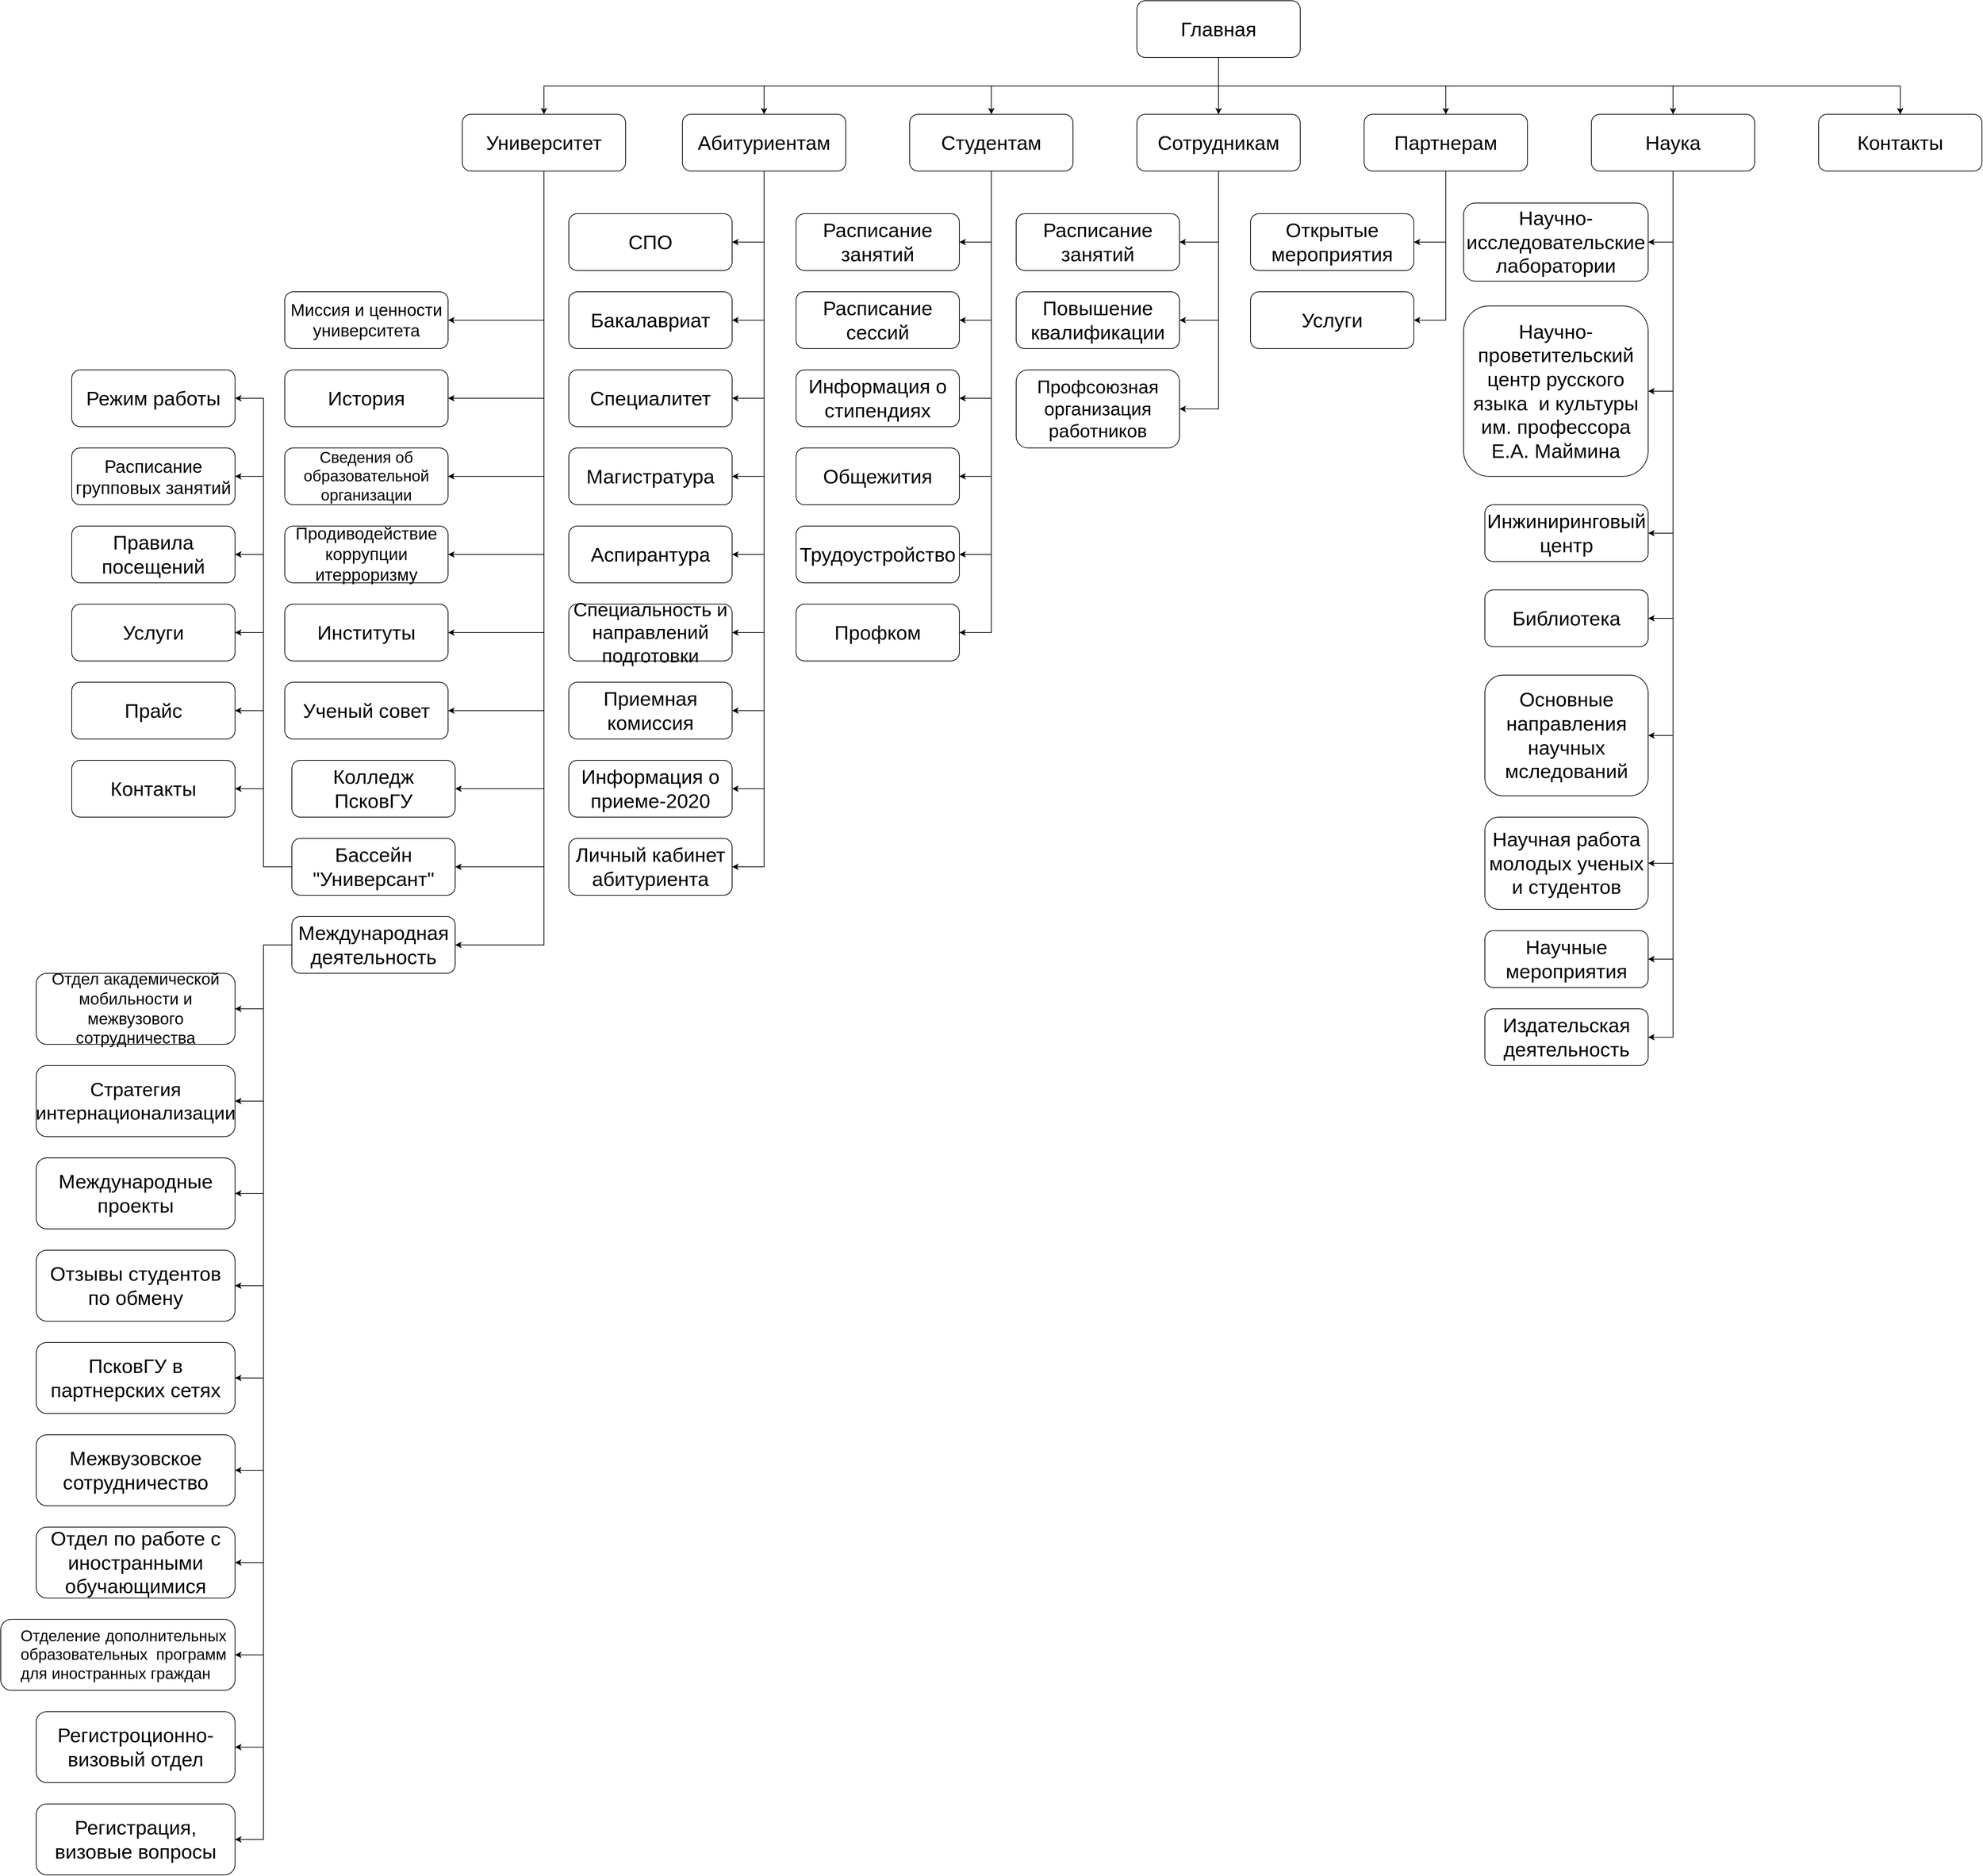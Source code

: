 <mxfile version="20.8.20" type="github">
  <diagram name="Page-1" id="2c0d36ab-eaac-3732-788b-9136903baeff">
    <mxGraphModel dx="4130.5" dy="1369" grid="1" gridSize="10" guides="1" tooltips="1" connect="1" arrows="1" fold="1" page="1" pageScale="1.5" pageWidth="1169" pageHeight="827" background="none" math="0" shadow="0">
      <root>
        <mxCell id="0" />
        <mxCell id="1" parent="0" />
        <mxCell id="hjXKdelXAHmComiaKtAr-131" style="edgeStyle=orthogonalEdgeStyle;rounded=0;orthogonalLoop=1;jettySize=auto;html=1;exitX=0.5;exitY=1;exitDx=0;exitDy=0;entryX=0.5;entryY=0;entryDx=0;entryDy=0;fontSize=28;" edge="1" parent="1" source="hjXKdelXAHmComiaKtAr-123" target="hjXKdelXAHmComiaKtAr-130">
          <mxGeometry relative="1" as="geometry" />
        </mxCell>
        <mxCell id="hjXKdelXAHmComiaKtAr-132" style="edgeStyle=orthogonalEdgeStyle;rounded=0;orthogonalLoop=1;jettySize=auto;html=1;exitX=0.5;exitY=1;exitDx=0;exitDy=0;entryX=0.5;entryY=0;entryDx=0;entryDy=0;fontSize=28;" edge="1" parent="1" source="hjXKdelXAHmComiaKtAr-123" target="hjXKdelXAHmComiaKtAr-124">
          <mxGeometry relative="1" as="geometry" />
        </mxCell>
        <mxCell id="hjXKdelXAHmComiaKtAr-133" style="edgeStyle=orthogonalEdgeStyle;rounded=0;orthogonalLoop=1;jettySize=auto;html=1;exitX=0.5;exitY=1;exitDx=0;exitDy=0;entryX=0.5;entryY=0;entryDx=0;entryDy=0;fontSize=28;" edge="1" parent="1" source="hjXKdelXAHmComiaKtAr-123" target="hjXKdelXAHmComiaKtAr-125">
          <mxGeometry relative="1" as="geometry" />
        </mxCell>
        <mxCell id="hjXKdelXAHmComiaKtAr-134" style="edgeStyle=orthogonalEdgeStyle;rounded=0;orthogonalLoop=1;jettySize=auto;html=1;exitX=0.5;exitY=1;exitDx=0;exitDy=0;entryX=0.5;entryY=0;entryDx=0;entryDy=0;fontSize=28;" edge="1" parent="1" source="hjXKdelXAHmComiaKtAr-123" target="hjXKdelXAHmComiaKtAr-126">
          <mxGeometry relative="1" as="geometry" />
        </mxCell>
        <mxCell id="hjXKdelXAHmComiaKtAr-135" style="edgeStyle=orthogonalEdgeStyle;rounded=0;orthogonalLoop=1;jettySize=auto;html=1;exitX=0.5;exitY=1;exitDx=0;exitDy=0;entryX=0.5;entryY=0;entryDx=0;entryDy=0;fontSize=28;" edge="1" parent="1" source="hjXKdelXAHmComiaKtAr-123" target="hjXKdelXAHmComiaKtAr-129">
          <mxGeometry relative="1" as="geometry" />
        </mxCell>
        <mxCell id="hjXKdelXAHmComiaKtAr-136" style="edgeStyle=orthogonalEdgeStyle;rounded=0;orthogonalLoop=1;jettySize=auto;html=1;exitX=0.5;exitY=1;exitDx=0;exitDy=0;entryX=0.5;entryY=0;entryDx=0;entryDy=0;fontSize=28;" edge="1" parent="1" source="hjXKdelXAHmComiaKtAr-123" target="hjXKdelXAHmComiaKtAr-128">
          <mxGeometry relative="1" as="geometry" />
        </mxCell>
        <mxCell id="hjXKdelXAHmComiaKtAr-137" style="edgeStyle=orthogonalEdgeStyle;rounded=0;orthogonalLoop=1;jettySize=auto;html=1;exitX=0.5;exitY=1;exitDx=0;exitDy=0;fontSize=28;" edge="1" parent="1" source="hjXKdelXAHmComiaKtAr-123" target="hjXKdelXAHmComiaKtAr-127">
          <mxGeometry relative="1" as="geometry" />
        </mxCell>
        <mxCell id="hjXKdelXAHmComiaKtAr-123" value="&lt;font style=&quot;font-size: 28px;&quot;&gt;Главная&lt;/font&gt;" style="rounded=1;whiteSpace=wrap;html=1;" vertex="1" parent="1">
          <mxGeometry x="640" y="80" width="230" height="80" as="geometry" />
        </mxCell>
        <mxCell id="hjXKdelXAHmComiaKtAr-201" style="edgeStyle=orthogonalEdgeStyle;rounded=0;orthogonalLoop=1;jettySize=auto;html=1;exitX=0.5;exitY=1;exitDx=0;exitDy=0;entryX=1;entryY=0.5;entryDx=0;entryDy=0;fontFamily=Helvetica;fontSize=27;fontColor=#000000;" edge="1" parent="1" source="hjXKdelXAHmComiaKtAr-124" target="hjXKdelXAHmComiaKtAr-200">
          <mxGeometry relative="1" as="geometry" />
        </mxCell>
        <mxCell id="hjXKdelXAHmComiaKtAr-202" style="edgeStyle=orthogonalEdgeStyle;rounded=0;orthogonalLoop=1;jettySize=auto;html=1;exitX=0.5;exitY=1;exitDx=0;exitDy=0;entryX=1;entryY=0.5;entryDx=0;entryDy=0;fontFamily=Helvetica;fontSize=27;fontColor=#000000;" edge="1" parent="1" source="hjXKdelXAHmComiaKtAr-124" target="hjXKdelXAHmComiaKtAr-199">
          <mxGeometry relative="1" as="geometry" />
        </mxCell>
        <mxCell id="hjXKdelXAHmComiaKtAr-203" style="edgeStyle=orthogonalEdgeStyle;rounded=0;orthogonalLoop=1;jettySize=auto;html=1;exitX=0.5;exitY=1;exitDx=0;exitDy=0;entryX=1;entryY=0.5;entryDx=0;entryDy=0;fontFamily=Helvetica;fontSize=27;fontColor=#000000;" edge="1" parent="1" source="hjXKdelXAHmComiaKtAr-124" target="hjXKdelXAHmComiaKtAr-198">
          <mxGeometry relative="1" as="geometry" />
        </mxCell>
        <mxCell id="hjXKdelXAHmComiaKtAr-204" style="edgeStyle=orthogonalEdgeStyle;rounded=0;orthogonalLoop=1;jettySize=auto;html=1;exitX=0.5;exitY=1;exitDx=0;exitDy=0;entryX=1;entryY=0.5;entryDx=0;entryDy=0;fontFamily=Helvetica;fontSize=27;fontColor=#000000;" edge="1" parent="1" source="hjXKdelXAHmComiaKtAr-124" target="hjXKdelXAHmComiaKtAr-197">
          <mxGeometry relative="1" as="geometry" />
        </mxCell>
        <mxCell id="hjXKdelXAHmComiaKtAr-205" style="edgeStyle=orthogonalEdgeStyle;rounded=0;orthogonalLoop=1;jettySize=auto;html=1;exitX=0.5;exitY=1;exitDx=0;exitDy=0;entryX=1;entryY=0.5;entryDx=0;entryDy=0;fontFamily=Helvetica;fontSize=27;fontColor=#000000;" edge="1" parent="1" source="hjXKdelXAHmComiaKtAr-124" target="hjXKdelXAHmComiaKtAr-196">
          <mxGeometry relative="1" as="geometry" />
        </mxCell>
        <mxCell id="hjXKdelXAHmComiaKtAr-206" style="edgeStyle=orthogonalEdgeStyle;rounded=0;orthogonalLoop=1;jettySize=auto;html=1;exitX=0.5;exitY=1;exitDx=0;exitDy=0;entryX=1;entryY=0.5;entryDx=0;entryDy=0;fontFamily=Helvetica;fontSize=27;fontColor=#000000;" edge="1" parent="1" source="hjXKdelXAHmComiaKtAr-124" target="hjXKdelXAHmComiaKtAr-195">
          <mxGeometry relative="1" as="geometry" />
        </mxCell>
        <mxCell id="hjXKdelXAHmComiaKtAr-207" style="edgeStyle=orthogonalEdgeStyle;rounded=0;orthogonalLoop=1;jettySize=auto;html=1;exitX=0.5;exitY=1;exitDx=0;exitDy=0;entryX=1;entryY=0.5;entryDx=0;entryDy=0;fontFamily=Helvetica;fontSize=27;fontColor=#000000;" edge="1" parent="1" source="hjXKdelXAHmComiaKtAr-124" target="hjXKdelXAHmComiaKtAr-194">
          <mxGeometry relative="1" as="geometry" />
        </mxCell>
        <mxCell id="hjXKdelXAHmComiaKtAr-208" style="edgeStyle=orthogonalEdgeStyle;rounded=0;orthogonalLoop=1;jettySize=auto;html=1;exitX=0.5;exitY=1;exitDx=0;exitDy=0;entryX=1;entryY=0.5;entryDx=0;entryDy=0;fontFamily=Helvetica;fontSize=27;fontColor=#000000;" edge="1" parent="1" source="hjXKdelXAHmComiaKtAr-124" target="hjXKdelXAHmComiaKtAr-192">
          <mxGeometry relative="1" as="geometry" />
        </mxCell>
        <mxCell id="hjXKdelXAHmComiaKtAr-209" style="edgeStyle=orthogonalEdgeStyle;rounded=0;orthogonalLoop=1;jettySize=auto;html=1;exitX=0.5;exitY=1;exitDx=0;exitDy=0;entryX=1;entryY=0.5;entryDx=0;entryDy=0;fontFamily=Helvetica;fontSize=27;fontColor=#000000;" edge="1" parent="1" source="hjXKdelXAHmComiaKtAr-124" target="hjXKdelXAHmComiaKtAr-193">
          <mxGeometry relative="1" as="geometry" />
        </mxCell>
        <mxCell id="hjXKdelXAHmComiaKtAr-124" value="&lt;font style=&quot;font-size: 28px;&quot;&gt;Абитуриентам&lt;/font&gt;" style="rounded=1;whiteSpace=wrap;html=1;" vertex="1" parent="1">
          <mxGeometry y="240" width="230" height="80" as="geometry" />
        </mxCell>
        <mxCell id="hjXKdelXAHmComiaKtAr-216" style="edgeStyle=orthogonalEdgeStyle;rounded=0;orthogonalLoop=1;jettySize=auto;html=1;exitX=0.5;exitY=1;exitDx=0;exitDy=0;entryX=1;entryY=0.5;entryDx=0;entryDy=0;fontFamily=Helvetica;fontSize=27;fontColor=#000000;" edge="1" parent="1" source="hjXKdelXAHmComiaKtAr-125" target="hjXKdelXAHmComiaKtAr-215">
          <mxGeometry relative="1" as="geometry" />
        </mxCell>
        <mxCell id="hjXKdelXAHmComiaKtAr-217" style="edgeStyle=orthogonalEdgeStyle;rounded=0;orthogonalLoop=1;jettySize=auto;html=1;exitX=0.5;exitY=1;exitDx=0;exitDy=0;entryX=1;entryY=0.5;entryDx=0;entryDy=0;fontFamily=Helvetica;fontSize=27;fontColor=#000000;" edge="1" parent="1" source="hjXKdelXAHmComiaKtAr-125" target="hjXKdelXAHmComiaKtAr-214">
          <mxGeometry relative="1" as="geometry" />
        </mxCell>
        <mxCell id="hjXKdelXAHmComiaKtAr-218" style="edgeStyle=orthogonalEdgeStyle;rounded=0;orthogonalLoop=1;jettySize=auto;html=1;exitX=0.5;exitY=1;exitDx=0;exitDy=0;entryX=1;entryY=0.5;entryDx=0;entryDy=0;fontFamily=Helvetica;fontSize=27;fontColor=#000000;" edge="1" parent="1" source="hjXKdelXAHmComiaKtAr-125" target="hjXKdelXAHmComiaKtAr-213">
          <mxGeometry relative="1" as="geometry" />
        </mxCell>
        <mxCell id="hjXKdelXAHmComiaKtAr-219" style="edgeStyle=orthogonalEdgeStyle;rounded=0;orthogonalLoop=1;jettySize=auto;html=1;exitX=0.5;exitY=1;exitDx=0;exitDy=0;entryX=1;entryY=0.5;entryDx=0;entryDy=0;fontFamily=Helvetica;fontSize=27;fontColor=#000000;" edge="1" parent="1" source="hjXKdelXAHmComiaKtAr-125" target="hjXKdelXAHmComiaKtAr-212">
          <mxGeometry relative="1" as="geometry" />
        </mxCell>
        <mxCell id="hjXKdelXAHmComiaKtAr-220" style="edgeStyle=orthogonalEdgeStyle;rounded=0;orthogonalLoop=1;jettySize=auto;html=1;exitX=0.5;exitY=1;exitDx=0;exitDy=0;entryX=1;entryY=0.5;entryDx=0;entryDy=0;fontFamily=Helvetica;fontSize=27;fontColor=#000000;" edge="1" parent="1" source="hjXKdelXAHmComiaKtAr-125" target="hjXKdelXAHmComiaKtAr-211">
          <mxGeometry relative="1" as="geometry" />
        </mxCell>
        <mxCell id="hjXKdelXAHmComiaKtAr-221" style="edgeStyle=orthogonalEdgeStyle;rounded=0;orthogonalLoop=1;jettySize=auto;html=1;exitX=0.5;exitY=1;exitDx=0;exitDy=0;entryX=1;entryY=0.5;entryDx=0;entryDy=0;fontFamily=Helvetica;fontSize=27;fontColor=#000000;" edge="1" parent="1" source="hjXKdelXAHmComiaKtAr-125" target="hjXKdelXAHmComiaKtAr-210">
          <mxGeometry relative="1" as="geometry" />
        </mxCell>
        <mxCell id="hjXKdelXAHmComiaKtAr-125" value="&lt;font style=&quot;font-size: 28px;&quot;&gt;Студентам&lt;/font&gt;" style="rounded=1;whiteSpace=wrap;html=1;" vertex="1" parent="1">
          <mxGeometry x="320" y="240" width="230" height="80" as="geometry" />
        </mxCell>
        <mxCell id="hjXKdelXAHmComiaKtAr-225" style="edgeStyle=orthogonalEdgeStyle;rounded=0;orthogonalLoop=1;jettySize=auto;html=1;exitX=0.5;exitY=1;exitDx=0;exitDy=0;entryX=1;entryY=0.5;entryDx=0;entryDy=0;fontFamily=Helvetica;fontSize=26;fontColor=#000000;" edge="1" parent="1" source="hjXKdelXAHmComiaKtAr-126" target="hjXKdelXAHmComiaKtAr-224">
          <mxGeometry relative="1" as="geometry" />
        </mxCell>
        <mxCell id="hjXKdelXAHmComiaKtAr-226" style="edgeStyle=orthogonalEdgeStyle;rounded=0;orthogonalLoop=1;jettySize=auto;html=1;exitX=0.5;exitY=1;exitDx=0;exitDy=0;entryX=1;entryY=0.5;entryDx=0;entryDy=0;fontFamily=Helvetica;fontSize=26;fontColor=#000000;" edge="1" parent="1" source="hjXKdelXAHmComiaKtAr-126" target="hjXKdelXAHmComiaKtAr-223">
          <mxGeometry relative="1" as="geometry" />
        </mxCell>
        <mxCell id="hjXKdelXAHmComiaKtAr-227" style="edgeStyle=orthogonalEdgeStyle;rounded=0;orthogonalLoop=1;jettySize=auto;html=1;exitX=0.5;exitY=1;exitDx=0;exitDy=0;entryX=1;entryY=0.5;entryDx=0;entryDy=0;fontFamily=Helvetica;fontSize=26;fontColor=#000000;" edge="1" parent="1" source="hjXKdelXAHmComiaKtAr-126" target="hjXKdelXAHmComiaKtAr-222">
          <mxGeometry relative="1" as="geometry" />
        </mxCell>
        <mxCell id="hjXKdelXAHmComiaKtAr-126" value="&lt;font style=&quot;font-size: 28px;&quot;&gt;Сотрудникам&lt;/font&gt;" style="rounded=1;whiteSpace=wrap;html=1;" vertex="1" parent="1">
          <mxGeometry x="640" y="240" width="230" height="80" as="geometry" />
        </mxCell>
        <mxCell id="hjXKdelXAHmComiaKtAr-230" style="edgeStyle=orthogonalEdgeStyle;rounded=0;orthogonalLoop=1;jettySize=auto;html=1;exitX=0.5;exitY=1;exitDx=0;exitDy=0;entryX=1;entryY=0.5;entryDx=0;entryDy=0;fontFamily=Helvetica;fontSize=26;fontColor=#000000;" edge="1" parent="1" source="hjXKdelXAHmComiaKtAr-127" target="hjXKdelXAHmComiaKtAr-228">
          <mxGeometry relative="1" as="geometry" />
        </mxCell>
        <mxCell id="hjXKdelXAHmComiaKtAr-231" style="edgeStyle=orthogonalEdgeStyle;rounded=0;orthogonalLoop=1;jettySize=auto;html=1;exitX=0.5;exitY=1;exitDx=0;exitDy=0;entryX=1;entryY=0.5;entryDx=0;entryDy=0;fontFamily=Helvetica;fontSize=26;fontColor=#000000;" edge="1" parent="1" source="hjXKdelXAHmComiaKtAr-127" target="hjXKdelXAHmComiaKtAr-229">
          <mxGeometry relative="1" as="geometry" />
        </mxCell>
        <mxCell id="hjXKdelXAHmComiaKtAr-127" value="&lt;font style=&quot;font-size: 28px;&quot;&gt;Партнерам&lt;/font&gt;" style="rounded=1;whiteSpace=wrap;html=1;" vertex="1" parent="1">
          <mxGeometry x="960" y="240" width="230" height="80" as="geometry" />
        </mxCell>
        <mxCell id="hjXKdelXAHmComiaKtAr-241" style="edgeStyle=orthogonalEdgeStyle;rounded=0;orthogonalLoop=1;jettySize=auto;html=1;exitX=0.5;exitY=1;exitDx=0;exitDy=0;entryX=1;entryY=0.5;entryDx=0;entryDy=0;fontFamily=Helvetica;fontSize=26;fontColor=#000000;" edge="1" parent="1" source="hjXKdelXAHmComiaKtAr-128" target="hjXKdelXAHmComiaKtAr-232">
          <mxGeometry relative="1" as="geometry" />
        </mxCell>
        <mxCell id="hjXKdelXAHmComiaKtAr-242" style="edgeStyle=orthogonalEdgeStyle;rounded=0;orthogonalLoop=1;jettySize=auto;html=1;exitX=0.5;exitY=1;exitDx=0;exitDy=0;entryX=1;entryY=0.5;entryDx=0;entryDy=0;fontFamily=Helvetica;fontSize=26;fontColor=#000000;" edge="1" parent="1" source="hjXKdelXAHmComiaKtAr-128" target="hjXKdelXAHmComiaKtAr-233">
          <mxGeometry relative="1" as="geometry" />
        </mxCell>
        <mxCell id="hjXKdelXAHmComiaKtAr-243" style="edgeStyle=orthogonalEdgeStyle;rounded=0;orthogonalLoop=1;jettySize=auto;html=1;exitX=0.5;exitY=1;exitDx=0;exitDy=0;entryX=1;entryY=0.5;entryDx=0;entryDy=0;fontFamily=Helvetica;fontSize=26;fontColor=#000000;" edge="1" parent="1" source="hjXKdelXAHmComiaKtAr-128" target="hjXKdelXAHmComiaKtAr-234">
          <mxGeometry relative="1" as="geometry" />
        </mxCell>
        <mxCell id="hjXKdelXAHmComiaKtAr-244" style="edgeStyle=orthogonalEdgeStyle;rounded=0;orthogonalLoop=1;jettySize=auto;html=1;exitX=0.5;exitY=1;exitDx=0;exitDy=0;entryX=1;entryY=0.5;entryDx=0;entryDy=0;fontFamily=Helvetica;fontSize=26;fontColor=#000000;" edge="1" parent="1" source="hjXKdelXAHmComiaKtAr-128" target="hjXKdelXAHmComiaKtAr-235">
          <mxGeometry relative="1" as="geometry" />
        </mxCell>
        <mxCell id="hjXKdelXAHmComiaKtAr-245" style="edgeStyle=orthogonalEdgeStyle;rounded=0;orthogonalLoop=1;jettySize=auto;html=1;exitX=0.5;exitY=1;exitDx=0;exitDy=0;entryX=1;entryY=0.5;entryDx=0;entryDy=0;fontFamily=Helvetica;fontSize=26;fontColor=#000000;" edge="1" parent="1" source="hjXKdelXAHmComiaKtAr-128" target="hjXKdelXAHmComiaKtAr-236">
          <mxGeometry relative="1" as="geometry" />
        </mxCell>
        <mxCell id="hjXKdelXAHmComiaKtAr-246" style="edgeStyle=orthogonalEdgeStyle;rounded=0;orthogonalLoop=1;jettySize=auto;html=1;exitX=0.5;exitY=1;exitDx=0;exitDy=0;entryX=1;entryY=0.5;entryDx=0;entryDy=0;fontFamily=Helvetica;fontSize=26;fontColor=#000000;" edge="1" parent="1" source="hjXKdelXAHmComiaKtAr-128" target="hjXKdelXAHmComiaKtAr-237">
          <mxGeometry relative="1" as="geometry" />
        </mxCell>
        <mxCell id="hjXKdelXAHmComiaKtAr-247" style="edgeStyle=orthogonalEdgeStyle;rounded=0;orthogonalLoop=1;jettySize=auto;html=1;exitX=0.5;exitY=1;exitDx=0;exitDy=0;entryX=1;entryY=0.5;entryDx=0;entryDy=0;fontFamily=Helvetica;fontSize=26;fontColor=#000000;" edge="1" parent="1" source="hjXKdelXAHmComiaKtAr-128" target="hjXKdelXAHmComiaKtAr-239">
          <mxGeometry relative="1" as="geometry" />
        </mxCell>
        <mxCell id="hjXKdelXAHmComiaKtAr-248" style="edgeStyle=orthogonalEdgeStyle;rounded=0;orthogonalLoop=1;jettySize=auto;html=1;exitX=0.5;exitY=1;exitDx=0;exitDy=0;entryX=1;entryY=0.5;entryDx=0;entryDy=0;fontFamily=Helvetica;fontSize=26;fontColor=#000000;" edge="1" parent="1" source="hjXKdelXAHmComiaKtAr-128" target="hjXKdelXAHmComiaKtAr-240">
          <mxGeometry relative="1" as="geometry" />
        </mxCell>
        <mxCell id="hjXKdelXAHmComiaKtAr-128" value="&lt;font style=&quot;font-size: 28px;&quot;&gt;Наука&lt;/font&gt;" style="rounded=1;whiteSpace=wrap;html=1;" vertex="1" parent="1">
          <mxGeometry x="1280" y="240" width="230" height="80" as="geometry" />
        </mxCell>
        <mxCell id="hjXKdelXAHmComiaKtAr-129" value="&lt;font style=&quot;font-size: 28px;&quot;&gt;Контакты&lt;/font&gt;" style="rounded=1;whiteSpace=wrap;html=1;" vertex="1" parent="1">
          <mxGeometry x="1600" y="240" width="230" height="80" as="geometry" />
        </mxCell>
        <mxCell id="hjXKdelXAHmComiaKtAr-148" style="edgeStyle=orthogonalEdgeStyle;rounded=0;orthogonalLoop=1;jettySize=auto;html=1;exitX=0.5;exitY=1;exitDx=0;exitDy=0;entryX=1;entryY=0.5;entryDx=0;entryDy=0;fontSize=24;" edge="1" parent="1" source="hjXKdelXAHmComiaKtAr-130" target="hjXKdelXAHmComiaKtAr-147">
          <mxGeometry relative="1" as="geometry" />
        </mxCell>
        <mxCell id="hjXKdelXAHmComiaKtAr-149" style="edgeStyle=orthogonalEdgeStyle;rounded=0;orthogonalLoop=1;jettySize=auto;html=1;exitX=0.5;exitY=1;exitDx=0;exitDy=0;entryX=1;entryY=0.5;entryDx=0;entryDy=0;fontSize=24;" edge="1" parent="1" source="hjXKdelXAHmComiaKtAr-130" target="hjXKdelXAHmComiaKtAr-146">
          <mxGeometry relative="1" as="geometry" />
        </mxCell>
        <mxCell id="hjXKdelXAHmComiaKtAr-150" style="edgeStyle=orthogonalEdgeStyle;rounded=0;orthogonalLoop=1;jettySize=auto;html=1;exitX=0.5;exitY=1;exitDx=0;exitDy=0;entryX=1;entryY=0.5;entryDx=0;entryDy=0;fontSize=24;" edge="1" parent="1" source="hjXKdelXAHmComiaKtAr-130" target="hjXKdelXAHmComiaKtAr-145">
          <mxGeometry relative="1" as="geometry" />
        </mxCell>
        <mxCell id="hjXKdelXAHmComiaKtAr-151" style="edgeStyle=orthogonalEdgeStyle;rounded=0;orthogonalLoop=1;jettySize=auto;html=1;exitX=0.5;exitY=1;exitDx=0;exitDy=0;entryX=1;entryY=0.5;entryDx=0;entryDy=0;fontSize=24;" edge="1" parent="1" source="hjXKdelXAHmComiaKtAr-130" target="hjXKdelXAHmComiaKtAr-144">
          <mxGeometry relative="1" as="geometry" />
        </mxCell>
        <mxCell id="hjXKdelXAHmComiaKtAr-152" style="edgeStyle=orthogonalEdgeStyle;rounded=0;orthogonalLoop=1;jettySize=auto;html=1;exitX=0.5;exitY=1;exitDx=0;exitDy=0;entryX=1;entryY=0.5;entryDx=0;entryDy=0;fontSize=24;" edge="1" parent="1" source="hjXKdelXAHmComiaKtAr-130" target="hjXKdelXAHmComiaKtAr-143">
          <mxGeometry relative="1" as="geometry" />
        </mxCell>
        <mxCell id="hjXKdelXAHmComiaKtAr-153" style="edgeStyle=orthogonalEdgeStyle;rounded=0;orthogonalLoop=1;jettySize=auto;html=1;exitX=0.5;exitY=1;exitDx=0;exitDy=0;entryX=1;entryY=0.5;entryDx=0;entryDy=0;fontSize=24;" edge="1" parent="1" source="hjXKdelXAHmComiaKtAr-130" target="hjXKdelXAHmComiaKtAr-142">
          <mxGeometry relative="1" as="geometry" />
        </mxCell>
        <mxCell id="hjXKdelXAHmComiaKtAr-154" style="edgeStyle=orthogonalEdgeStyle;rounded=0;orthogonalLoop=1;jettySize=auto;html=1;exitX=0.5;exitY=1;exitDx=0;exitDy=0;entryX=1;entryY=0.5;entryDx=0;entryDy=0;fontSize=24;" edge="1" parent="1" source="hjXKdelXAHmComiaKtAr-130" target="hjXKdelXAHmComiaKtAr-141">
          <mxGeometry relative="1" as="geometry" />
        </mxCell>
        <mxCell id="hjXKdelXAHmComiaKtAr-155" style="edgeStyle=orthogonalEdgeStyle;rounded=0;orthogonalLoop=1;jettySize=auto;html=1;exitX=0.5;exitY=1;exitDx=0;exitDy=0;entryX=1;entryY=0.5;entryDx=0;entryDy=0;fontSize=24;" edge="1" parent="1" source="hjXKdelXAHmComiaKtAr-130" target="hjXKdelXAHmComiaKtAr-140">
          <mxGeometry relative="1" as="geometry" />
        </mxCell>
        <mxCell id="hjXKdelXAHmComiaKtAr-156" style="edgeStyle=orthogonalEdgeStyle;rounded=0;orthogonalLoop=1;jettySize=auto;html=1;exitX=0.5;exitY=1;exitDx=0;exitDy=0;entryX=1;entryY=0.5;entryDx=0;entryDy=0;fontSize=24;" edge="1" parent="1" source="hjXKdelXAHmComiaKtAr-130" target="hjXKdelXAHmComiaKtAr-139">
          <mxGeometry relative="1" as="geometry" />
        </mxCell>
        <mxCell id="hjXKdelXAHmComiaKtAr-130" value="&lt;font style=&quot;font-size: 28px;&quot;&gt;Университет&lt;/font&gt;" style="rounded=1;whiteSpace=wrap;html=1;" vertex="1" parent="1">
          <mxGeometry x="-310" y="240" width="230" height="80" as="geometry" />
        </mxCell>
        <mxCell id="hjXKdelXAHmComiaKtAr-139" value="&lt;font style=&quot;font-size: 24px;&quot;&gt;Миссия и ценности университета&lt;/font&gt;" style="rounded=1;whiteSpace=wrap;html=1;" vertex="1" parent="1">
          <mxGeometry x="-560" y="490" width="230" height="80" as="geometry" />
        </mxCell>
        <mxCell id="hjXKdelXAHmComiaKtAr-140" value="&lt;font style=&quot;font-size: 28px;&quot;&gt;История&lt;/font&gt;" style="rounded=1;whiteSpace=wrap;html=1;" vertex="1" parent="1">
          <mxGeometry x="-560" y="600" width="230" height="80" as="geometry" />
        </mxCell>
        <mxCell id="hjXKdelXAHmComiaKtAr-141" value="&lt;font style=&quot;font-size: 22px;&quot;&gt;Сведения об образовательной организации&lt;/font&gt;" style="rounded=1;whiteSpace=wrap;html=1;" vertex="1" parent="1">
          <mxGeometry x="-560" y="710" width="230" height="80" as="geometry" />
        </mxCell>
        <mxCell id="hjXKdelXAHmComiaKtAr-142" value="&lt;font style=&quot;font-size: 24px;&quot;&gt;Продиводействие коррупции итерроризму&lt;/font&gt;" style="rounded=1;whiteSpace=wrap;html=1;" vertex="1" parent="1">
          <mxGeometry x="-560" y="820" width="230" height="80" as="geometry" />
        </mxCell>
        <mxCell id="hjXKdelXAHmComiaKtAr-143" value="&lt;font style=&quot;font-size: 28px;&quot;&gt;Институты&lt;/font&gt;" style="rounded=1;whiteSpace=wrap;html=1;" vertex="1" parent="1">
          <mxGeometry x="-560" y="930" width="230" height="80" as="geometry" />
        </mxCell>
        <mxCell id="hjXKdelXAHmComiaKtAr-144" value="&lt;font style=&quot;font-size: 28px;&quot;&gt;Ученый совет&lt;/font&gt;" style="rounded=1;whiteSpace=wrap;html=1;" vertex="1" parent="1">
          <mxGeometry x="-560" y="1040" width="230" height="80" as="geometry" />
        </mxCell>
        <mxCell id="hjXKdelXAHmComiaKtAr-145" value="&lt;font style=&quot;font-size: 28px;&quot;&gt;Колледж ПсковГУ&lt;/font&gt;" style="rounded=1;whiteSpace=wrap;html=1;" vertex="1" parent="1">
          <mxGeometry x="-550" y="1150" width="230" height="80" as="geometry" />
        </mxCell>
        <mxCell id="hjXKdelXAHmComiaKtAr-164" style="edgeStyle=orthogonalEdgeStyle;rounded=0;orthogonalLoop=1;jettySize=auto;html=1;exitX=0;exitY=0.5;exitDx=0;exitDy=0;entryX=1;entryY=0.5;entryDx=0;entryDy=0;fontSize=25;" edge="1" parent="1" source="hjXKdelXAHmComiaKtAr-146" target="hjXKdelXAHmComiaKtAr-163">
          <mxGeometry relative="1" as="geometry" />
        </mxCell>
        <mxCell id="hjXKdelXAHmComiaKtAr-165" style="edgeStyle=orthogonalEdgeStyle;rounded=0;orthogonalLoop=1;jettySize=auto;html=1;exitX=0;exitY=0.5;exitDx=0;exitDy=0;entryX=1;entryY=0.5;entryDx=0;entryDy=0;fontSize=25;" edge="1" parent="1" source="hjXKdelXAHmComiaKtAr-146" target="hjXKdelXAHmComiaKtAr-162">
          <mxGeometry relative="1" as="geometry" />
        </mxCell>
        <mxCell id="hjXKdelXAHmComiaKtAr-166" style="edgeStyle=orthogonalEdgeStyle;rounded=0;orthogonalLoop=1;jettySize=auto;html=1;exitX=0;exitY=0.5;exitDx=0;exitDy=0;entryX=1;entryY=0.5;entryDx=0;entryDy=0;fontSize=25;" edge="1" parent="1" source="hjXKdelXAHmComiaKtAr-146" target="hjXKdelXAHmComiaKtAr-161">
          <mxGeometry relative="1" as="geometry" />
        </mxCell>
        <mxCell id="hjXKdelXAHmComiaKtAr-167" style="edgeStyle=orthogonalEdgeStyle;rounded=0;orthogonalLoop=1;jettySize=auto;html=1;exitX=0;exitY=0.5;exitDx=0;exitDy=0;entryX=1;entryY=0.5;entryDx=0;entryDy=0;fontSize=25;" edge="1" parent="1" source="hjXKdelXAHmComiaKtAr-146" target="hjXKdelXAHmComiaKtAr-160">
          <mxGeometry relative="1" as="geometry" />
        </mxCell>
        <mxCell id="hjXKdelXAHmComiaKtAr-168" style="edgeStyle=orthogonalEdgeStyle;rounded=0;orthogonalLoop=1;jettySize=auto;html=1;exitX=0;exitY=0.5;exitDx=0;exitDy=0;entryX=1;entryY=0.5;entryDx=0;entryDy=0;fontSize=25;" edge="1" parent="1" source="hjXKdelXAHmComiaKtAr-146" target="hjXKdelXAHmComiaKtAr-159">
          <mxGeometry relative="1" as="geometry" />
        </mxCell>
        <mxCell id="hjXKdelXAHmComiaKtAr-169" style="edgeStyle=orthogonalEdgeStyle;rounded=0;orthogonalLoop=1;jettySize=auto;html=1;exitX=0;exitY=0.5;exitDx=0;exitDy=0;entryX=1;entryY=0.5;entryDx=0;entryDy=0;fontSize=25;" edge="1" parent="1" source="hjXKdelXAHmComiaKtAr-146" target="hjXKdelXAHmComiaKtAr-158">
          <mxGeometry relative="1" as="geometry" />
        </mxCell>
        <mxCell id="hjXKdelXAHmComiaKtAr-146" value="&lt;font style=&quot;font-size: 28px;&quot;&gt;Бассейн &quot;Универсант&quot;&lt;/font&gt;" style="rounded=1;whiteSpace=wrap;html=1;" vertex="1" parent="1">
          <mxGeometry x="-550" y="1260" width="230" height="80" as="geometry" />
        </mxCell>
        <mxCell id="hjXKdelXAHmComiaKtAr-180" style="edgeStyle=orthogonalEdgeStyle;rounded=0;orthogonalLoop=1;jettySize=auto;html=1;exitX=0;exitY=0.5;exitDx=0;exitDy=0;entryX=1;entryY=0.5;entryDx=0;entryDy=0;fontFamily=Helvetica;fontSize=22;fontColor=#000000;" edge="1" parent="1" source="hjXKdelXAHmComiaKtAr-147" target="hjXKdelXAHmComiaKtAr-170">
          <mxGeometry relative="1" as="geometry" />
        </mxCell>
        <mxCell id="hjXKdelXAHmComiaKtAr-182" style="edgeStyle=orthogonalEdgeStyle;rounded=0;orthogonalLoop=1;jettySize=auto;html=1;exitX=0;exitY=0.5;exitDx=0;exitDy=0;entryX=1;entryY=0.5;entryDx=0;entryDy=0;fontFamily=Helvetica;fontSize=22;fontColor=#000000;" edge="1" parent="1" source="hjXKdelXAHmComiaKtAr-147" target="hjXKdelXAHmComiaKtAr-171">
          <mxGeometry relative="1" as="geometry" />
        </mxCell>
        <mxCell id="hjXKdelXAHmComiaKtAr-183" style="edgeStyle=orthogonalEdgeStyle;rounded=0;orthogonalLoop=1;jettySize=auto;html=1;exitX=0;exitY=0.5;exitDx=0;exitDy=0;entryX=1;entryY=0.5;entryDx=0;entryDy=0;fontFamily=Helvetica;fontSize=22;fontColor=#000000;" edge="1" parent="1" source="hjXKdelXAHmComiaKtAr-147" target="hjXKdelXAHmComiaKtAr-172">
          <mxGeometry relative="1" as="geometry" />
        </mxCell>
        <mxCell id="hjXKdelXAHmComiaKtAr-184" style="edgeStyle=orthogonalEdgeStyle;rounded=0;orthogonalLoop=1;jettySize=auto;html=1;exitX=0;exitY=0.5;exitDx=0;exitDy=0;entryX=1;entryY=0.5;entryDx=0;entryDy=0;fontFamily=Helvetica;fontSize=22;fontColor=#000000;" edge="1" parent="1" source="hjXKdelXAHmComiaKtAr-147" target="hjXKdelXAHmComiaKtAr-173">
          <mxGeometry relative="1" as="geometry" />
        </mxCell>
        <mxCell id="hjXKdelXAHmComiaKtAr-185" style="edgeStyle=orthogonalEdgeStyle;rounded=0;orthogonalLoop=1;jettySize=auto;html=1;exitX=0;exitY=0.5;exitDx=0;exitDy=0;entryX=1;entryY=0.5;entryDx=0;entryDy=0;fontFamily=Helvetica;fontSize=22;fontColor=#000000;" edge="1" parent="1" source="hjXKdelXAHmComiaKtAr-147" target="hjXKdelXAHmComiaKtAr-174">
          <mxGeometry relative="1" as="geometry" />
        </mxCell>
        <mxCell id="hjXKdelXAHmComiaKtAr-186" style="edgeStyle=orthogonalEdgeStyle;rounded=0;orthogonalLoop=1;jettySize=auto;html=1;exitX=0;exitY=0.5;exitDx=0;exitDy=0;entryX=1;entryY=0.5;entryDx=0;entryDy=0;fontFamily=Helvetica;fontSize=22;fontColor=#000000;" edge="1" parent="1" source="hjXKdelXAHmComiaKtAr-147" target="hjXKdelXAHmComiaKtAr-175">
          <mxGeometry relative="1" as="geometry" />
        </mxCell>
        <mxCell id="hjXKdelXAHmComiaKtAr-187" style="edgeStyle=orthogonalEdgeStyle;rounded=0;orthogonalLoop=1;jettySize=auto;html=1;exitX=0;exitY=0.5;exitDx=0;exitDy=0;entryX=1;entryY=0.5;entryDx=0;entryDy=0;fontFamily=Helvetica;fontSize=22;fontColor=#000000;" edge="1" parent="1" source="hjXKdelXAHmComiaKtAr-147" target="hjXKdelXAHmComiaKtAr-176">
          <mxGeometry relative="1" as="geometry" />
        </mxCell>
        <mxCell id="hjXKdelXAHmComiaKtAr-188" style="edgeStyle=orthogonalEdgeStyle;rounded=0;orthogonalLoop=1;jettySize=auto;html=1;exitX=0;exitY=0.5;exitDx=0;exitDy=0;entryX=1;entryY=0.5;entryDx=0;entryDy=0;fontFamily=Helvetica;fontSize=22;fontColor=#000000;" edge="1" parent="1" source="hjXKdelXAHmComiaKtAr-147" target="hjXKdelXAHmComiaKtAr-177">
          <mxGeometry relative="1" as="geometry" />
        </mxCell>
        <mxCell id="hjXKdelXAHmComiaKtAr-189" style="edgeStyle=orthogonalEdgeStyle;rounded=0;orthogonalLoop=1;jettySize=auto;html=1;exitX=0;exitY=0.5;exitDx=0;exitDy=0;entryX=1;entryY=0.5;entryDx=0;entryDy=0;fontFamily=Helvetica;fontSize=22;fontColor=#000000;" edge="1" parent="1" source="hjXKdelXAHmComiaKtAr-147" target="hjXKdelXAHmComiaKtAr-178">
          <mxGeometry relative="1" as="geometry" />
        </mxCell>
        <mxCell id="hjXKdelXAHmComiaKtAr-191" style="edgeStyle=orthogonalEdgeStyle;rounded=0;orthogonalLoop=1;jettySize=auto;html=1;exitX=0;exitY=0.5;exitDx=0;exitDy=0;entryX=1;entryY=0.5;entryDx=0;entryDy=0;fontFamily=Helvetica;fontSize=22;fontColor=#000000;" edge="1" parent="1" source="hjXKdelXAHmComiaKtAr-147" target="hjXKdelXAHmComiaKtAr-179">
          <mxGeometry relative="1" as="geometry" />
        </mxCell>
        <mxCell id="hjXKdelXAHmComiaKtAr-147" value="&lt;font style=&quot;font-size: 28px;&quot;&gt;Международная деятельность&lt;/font&gt;" style="rounded=1;whiteSpace=wrap;html=1;" vertex="1" parent="1">
          <mxGeometry x="-550" y="1370" width="230" height="80" as="geometry" />
        </mxCell>
        <mxCell id="hjXKdelXAHmComiaKtAr-158" value="&lt;font style=&quot;font-size: 28px;&quot;&gt;Контакты&lt;/font&gt;" style="rounded=1;whiteSpace=wrap;html=1;" vertex="1" parent="1">
          <mxGeometry x="-860" y="1150" width="230" height="80" as="geometry" />
        </mxCell>
        <mxCell id="hjXKdelXAHmComiaKtAr-159" value="&lt;font style=&quot;font-size: 28px;&quot;&gt;Прайс&lt;/font&gt;" style="rounded=1;whiteSpace=wrap;html=1;" vertex="1" parent="1">
          <mxGeometry x="-860" y="1040" width="230" height="80" as="geometry" />
        </mxCell>
        <mxCell id="hjXKdelXAHmComiaKtAr-160" value="&lt;font style=&quot;font-size: 28px;&quot;&gt;Услуги&lt;/font&gt;" style="rounded=1;whiteSpace=wrap;html=1;" vertex="1" parent="1">
          <mxGeometry x="-860" y="930" width="230" height="80" as="geometry" />
        </mxCell>
        <mxCell id="hjXKdelXAHmComiaKtAr-161" value="&lt;font style=&quot;font-size: 28px;&quot;&gt;Правила посещений&lt;/font&gt;" style="rounded=1;whiteSpace=wrap;html=1;" vertex="1" parent="1">
          <mxGeometry x="-860" y="820" width="230" height="80" as="geometry" />
        </mxCell>
        <mxCell id="hjXKdelXAHmComiaKtAr-162" value="&lt;font style=&quot;font-size: 25px;&quot;&gt;Расписание групповых занятий&lt;/font&gt;" style="rounded=1;whiteSpace=wrap;html=1;" vertex="1" parent="1">
          <mxGeometry x="-860" y="710" width="230" height="80" as="geometry" />
        </mxCell>
        <mxCell id="hjXKdelXAHmComiaKtAr-163" value="&lt;font style=&quot;font-size: 28px;&quot;&gt;Режим работы&lt;/font&gt;" style="rounded=1;whiteSpace=wrap;html=1;" vertex="1" parent="1">
          <mxGeometry x="-860" y="600" width="230" height="80" as="geometry" />
        </mxCell>
        <mxCell id="hjXKdelXAHmComiaKtAr-170" value="&lt;font style=&quot;font-size: 23px;&quot;&gt;Отдел академической мобильности и межвузового сотрудничества&lt;/font&gt;" style="rounded=1;whiteSpace=wrap;html=1;" vertex="1" parent="1">
          <mxGeometry x="-910" y="1450" width="280" height="100" as="geometry" />
        </mxCell>
        <mxCell id="hjXKdelXAHmComiaKtAr-171" value="&lt;font style=&quot;font-size: 27px;&quot;&gt;Стратегия интернационализации&lt;/font&gt;" style="rounded=1;whiteSpace=wrap;html=1;" vertex="1" parent="1">
          <mxGeometry x="-910" y="1580" width="280" height="100" as="geometry" />
        </mxCell>
        <mxCell id="hjXKdelXAHmComiaKtAr-172" value="&lt;font style=&quot;font-size: 28px;&quot;&gt;Международные проекты&lt;/font&gt;" style="rounded=1;whiteSpace=wrap;html=1;" vertex="1" parent="1">
          <mxGeometry x="-910" y="1710" width="280" height="100" as="geometry" />
        </mxCell>
        <mxCell id="hjXKdelXAHmComiaKtAr-173" value="&lt;font style=&quot;font-size: 28px;&quot;&gt;Отзывы студентов по обмену&lt;/font&gt;" style="rounded=1;whiteSpace=wrap;html=1;" vertex="1" parent="1">
          <mxGeometry x="-910" y="1840" width="280" height="100" as="geometry" />
        </mxCell>
        <mxCell id="hjXKdelXAHmComiaKtAr-174" value="&lt;font style=&quot;font-size: 28px;&quot;&gt;ПсковГУ в партнерских сетях&lt;/font&gt;" style="rounded=1;whiteSpace=wrap;html=1;" vertex="1" parent="1">
          <mxGeometry x="-910" y="1970" width="280" height="100" as="geometry" />
        </mxCell>
        <mxCell id="hjXKdelXAHmComiaKtAr-175" value="&lt;font style=&quot;font-size: 28px;&quot;&gt;Межвузовское сотрудничество&lt;/font&gt;" style="rounded=1;whiteSpace=wrap;html=1;" vertex="1" parent="1">
          <mxGeometry x="-910" y="2100" width="280" height="100" as="geometry" />
        </mxCell>
        <mxCell id="hjXKdelXAHmComiaKtAr-176" value="&lt;font style=&quot;font-size: 28px;&quot;&gt;Отдел по работе с иностранными обучающимися&lt;/font&gt;" style="rounded=1;whiteSpace=wrap;html=1;" vertex="1" parent="1">
          <mxGeometry x="-910" y="2230" width="280" height="100" as="geometry" />
        </mxCell>
        <mxCell id="hjXKdelXAHmComiaKtAr-177" value="&lt;font style=&quot;box-sizing: border-box; text-decoration-line: none; background-color: rgba(255, 255, 255, 0.05); width: 306px; display: flex; align-items: center; justify-content: space-between; cursor: pointer; border-color: rgba(0, 0, 0, 0.12); outline: none !important; padding: 1rem 0rem 1rem 1rem !important;&quot; color=&quot;#000000&quot;&gt;&lt;font style=&quot;text-align: justify;&quot;&gt;&lt;font style=&quot;font-size: 22px;&quot;&gt;Отделение дополнительных образовательных программ для иностранных граждан&lt;/font&gt;&lt;/font&gt;&lt;/font&gt;" style="rounded=1;whiteSpace=wrap;html=1;align=center;" vertex="1" parent="1">
          <mxGeometry x="-960" y="2360" width="330" height="100" as="geometry" />
        </mxCell>
        <mxCell id="hjXKdelXAHmComiaKtAr-178" value="&lt;font style=&quot;font-size: 28px;&quot;&gt;Регистроционно-визовый отдел&lt;/font&gt;" style="rounded=1;whiteSpace=wrap;html=1;" vertex="1" parent="1">
          <mxGeometry x="-910" y="2490" width="280" height="100" as="geometry" />
        </mxCell>
        <mxCell id="hjXKdelXAHmComiaKtAr-179" value="&lt;font style=&quot;font-size: 28px;&quot;&gt;Регистрация, визовые вопросы&lt;/font&gt;" style="rounded=1;whiteSpace=wrap;html=1;" vertex="1" parent="1">
          <mxGeometry x="-910" y="2620" width="280" height="100" as="geometry" />
        </mxCell>
        <mxCell id="hjXKdelXAHmComiaKtAr-192" value="&lt;font style=&quot;font-size: 28px;&quot;&gt;Бакалавриат&lt;/font&gt;" style="rounded=1;whiteSpace=wrap;html=1;" vertex="1" parent="1">
          <mxGeometry x="-160" y="490" width="230" height="80" as="geometry" />
        </mxCell>
        <mxCell id="hjXKdelXAHmComiaKtAr-193" value="&lt;font style=&quot;font-size: 28px;&quot;&gt;СПО&lt;/font&gt;" style="rounded=1;whiteSpace=wrap;html=1;" vertex="1" parent="1">
          <mxGeometry x="-160" y="380" width="230" height="80" as="geometry" />
        </mxCell>
        <mxCell id="hjXKdelXAHmComiaKtAr-194" value="&lt;font style=&quot;font-size: 28px;&quot;&gt;Специалитет&lt;/font&gt;" style="rounded=1;whiteSpace=wrap;html=1;" vertex="1" parent="1">
          <mxGeometry x="-160" y="600" width="230" height="80" as="geometry" />
        </mxCell>
        <mxCell id="hjXKdelXAHmComiaKtAr-195" value="&lt;font style=&quot;font-size: 28px;&quot;&gt;Магистратура&lt;/font&gt;" style="rounded=1;whiteSpace=wrap;html=1;" vertex="1" parent="1">
          <mxGeometry x="-160" y="710" width="230" height="80" as="geometry" />
        </mxCell>
        <mxCell id="hjXKdelXAHmComiaKtAr-196" value="&lt;font style=&quot;font-size: 28px;&quot;&gt;Аспирантура&lt;/font&gt;" style="rounded=1;whiteSpace=wrap;html=1;" vertex="1" parent="1">
          <mxGeometry x="-160" y="820" width="230" height="80" as="geometry" />
        </mxCell>
        <mxCell id="hjXKdelXAHmComiaKtAr-197" value="&lt;font style=&quot;font-size: 27px;&quot;&gt;Специальность и направлений подготовки&lt;/font&gt;" style="rounded=1;whiteSpace=wrap;html=1;" vertex="1" parent="1">
          <mxGeometry x="-160" y="930" width="230" height="80" as="geometry" />
        </mxCell>
        <mxCell id="hjXKdelXAHmComiaKtAr-198" value="&lt;font style=&quot;font-size: 28px;&quot;&gt;Приемная комиссия&lt;/font&gt;" style="rounded=1;whiteSpace=wrap;html=1;" vertex="1" parent="1">
          <mxGeometry x="-160" y="1040" width="230" height="80" as="geometry" />
        </mxCell>
        <mxCell id="hjXKdelXAHmComiaKtAr-199" value="&lt;font style=&quot;font-size: 28px;&quot;&gt;Информация о приеме-2020&lt;/font&gt;" style="rounded=1;whiteSpace=wrap;html=1;" vertex="1" parent="1">
          <mxGeometry x="-160" y="1150" width="230" height="80" as="geometry" />
        </mxCell>
        <mxCell id="hjXKdelXAHmComiaKtAr-200" value="&lt;font style=&quot;font-size: 28px;&quot;&gt;Личный кабинет абитуриента&lt;/font&gt;" style="rounded=1;whiteSpace=wrap;html=1;" vertex="1" parent="1">
          <mxGeometry x="-160" y="1260" width="230" height="80" as="geometry" />
        </mxCell>
        <mxCell id="hjXKdelXAHmComiaKtAr-210" value="&lt;font style=&quot;font-size: 28px;&quot;&gt;Расписание занятий&lt;/font&gt;" style="rounded=1;whiteSpace=wrap;html=1;" vertex="1" parent="1">
          <mxGeometry x="160" y="380" width="230" height="80" as="geometry" />
        </mxCell>
        <mxCell id="hjXKdelXAHmComiaKtAr-211" value="&lt;font style=&quot;font-size: 28px;&quot;&gt;Расписание сессий&lt;/font&gt;" style="rounded=1;whiteSpace=wrap;html=1;" vertex="1" parent="1">
          <mxGeometry x="160" y="490" width="230" height="80" as="geometry" />
        </mxCell>
        <mxCell id="hjXKdelXAHmComiaKtAr-212" value="&lt;font style=&quot;font-size: 28px;&quot;&gt;Информация о стипендиях&lt;/font&gt;" style="rounded=1;whiteSpace=wrap;html=1;" vertex="1" parent="1">
          <mxGeometry x="160" y="600" width="230" height="80" as="geometry" />
        </mxCell>
        <mxCell id="hjXKdelXAHmComiaKtAr-213" value="&lt;font style=&quot;font-size: 28px;&quot;&gt;Общежития&lt;/font&gt;" style="rounded=1;whiteSpace=wrap;html=1;" vertex="1" parent="1">
          <mxGeometry x="160" y="710" width="230" height="80" as="geometry" />
        </mxCell>
        <mxCell id="hjXKdelXAHmComiaKtAr-214" value="&lt;font style=&quot;font-size: 28px;&quot;&gt;Трудоустройство&lt;/font&gt;" style="rounded=1;whiteSpace=wrap;html=1;" vertex="1" parent="1">
          <mxGeometry x="160" y="820" width="230" height="80" as="geometry" />
        </mxCell>
        <mxCell id="hjXKdelXAHmComiaKtAr-215" value="&lt;font style=&quot;font-size: 28px;&quot;&gt;Профком&lt;/font&gt;" style="rounded=1;whiteSpace=wrap;html=1;" vertex="1" parent="1">
          <mxGeometry x="160" y="930" width="230" height="80" as="geometry" />
        </mxCell>
        <mxCell id="hjXKdelXAHmComiaKtAr-222" value="&lt;font style=&quot;font-size: 28px;&quot;&gt;Расписание занятий&lt;/font&gt;" style="rounded=1;whiteSpace=wrap;html=1;" vertex="1" parent="1">
          <mxGeometry x="470" y="380" width="230" height="80" as="geometry" />
        </mxCell>
        <mxCell id="hjXKdelXAHmComiaKtAr-223" value="&lt;font style=&quot;font-size: 28px;&quot;&gt;Повышение квалификации&lt;/font&gt;" style="rounded=1;whiteSpace=wrap;html=1;" vertex="1" parent="1">
          <mxGeometry x="470" y="490" width="230" height="80" as="geometry" />
        </mxCell>
        <mxCell id="hjXKdelXAHmComiaKtAr-224" value="&lt;font style=&quot;font-size: 26px;&quot;&gt;Профсоюзная организация работников&lt;/font&gt;" style="rounded=1;whiteSpace=wrap;html=1;" vertex="1" parent="1">
          <mxGeometry x="470" y="600" width="230" height="110" as="geometry" />
        </mxCell>
        <mxCell id="hjXKdelXAHmComiaKtAr-228" value="&lt;font style=&quot;font-size: 28px;&quot;&gt;Открытые мероприятия&lt;/font&gt;" style="rounded=1;whiteSpace=wrap;html=1;" vertex="1" parent="1">
          <mxGeometry x="800" y="380" width="230" height="80" as="geometry" />
        </mxCell>
        <mxCell id="hjXKdelXAHmComiaKtAr-229" value="&lt;font style=&quot;font-size: 28px;&quot;&gt;Услуги&lt;/font&gt;" style="rounded=1;whiteSpace=wrap;html=1;" vertex="1" parent="1">
          <mxGeometry x="800" y="490" width="230" height="80" as="geometry" />
        </mxCell>
        <mxCell id="hjXKdelXAHmComiaKtAr-232" value="&lt;font style=&quot;font-size: 28px;&quot;&gt;Научно-исследовательские лаборатории&lt;/font&gt;" style="rounded=1;whiteSpace=wrap;html=1;" vertex="1" parent="1">
          <mxGeometry x="1100" y="365" width="260" height="110" as="geometry" />
        </mxCell>
        <mxCell id="hjXKdelXAHmComiaKtAr-233" value="&lt;font style=&quot;font-size: 28px;&quot;&gt;Научно-проветительский центр русского языка&amp;nbsp; и культуры им. профессора Е.А. Маймина&lt;/font&gt;" style="rounded=1;whiteSpace=wrap;html=1;" vertex="1" parent="1">
          <mxGeometry x="1100" y="510" width="260" height="240" as="geometry" />
        </mxCell>
        <mxCell id="hjXKdelXAHmComiaKtAr-234" value="&lt;font style=&quot;font-size: 28px;&quot;&gt;Инжиниринговый центр&lt;/font&gt;" style="rounded=1;whiteSpace=wrap;html=1;" vertex="1" parent="1">
          <mxGeometry x="1130" y="790" width="230" height="80" as="geometry" />
        </mxCell>
        <mxCell id="hjXKdelXAHmComiaKtAr-235" value="&lt;font style=&quot;font-size: 28px;&quot;&gt;Библиотека&lt;/font&gt;" style="rounded=1;whiteSpace=wrap;html=1;" vertex="1" parent="1">
          <mxGeometry x="1130" y="910" width="230" height="80" as="geometry" />
        </mxCell>
        <mxCell id="hjXKdelXAHmComiaKtAr-236" value="&lt;font style=&quot;font-size: 28px;&quot;&gt;Основные направления научных мследований&lt;/font&gt;" style="rounded=1;whiteSpace=wrap;html=1;" vertex="1" parent="1">
          <mxGeometry x="1130" y="1030" width="230" height="170" as="geometry" />
        </mxCell>
        <mxCell id="hjXKdelXAHmComiaKtAr-237" value="&lt;font style=&quot;font-size: 28px;&quot;&gt;Научная работа молодых ученых и студентов&lt;/font&gt;" style="rounded=1;whiteSpace=wrap;html=1;" vertex="1" parent="1">
          <mxGeometry x="1130" y="1230" width="230" height="130" as="geometry" />
        </mxCell>
        <mxCell id="hjXKdelXAHmComiaKtAr-239" value="&lt;font style=&quot;font-size: 28px;&quot;&gt;Научные мероприятия&lt;/font&gt;" style="rounded=1;whiteSpace=wrap;html=1;" vertex="1" parent="1">
          <mxGeometry x="1130" y="1390" width="230" height="80" as="geometry" />
        </mxCell>
        <mxCell id="hjXKdelXAHmComiaKtAr-240" value="&lt;font style=&quot;font-size: 28px;&quot;&gt;Издательская деятельность&lt;/font&gt;" style="rounded=1;whiteSpace=wrap;html=1;" vertex="1" parent="1">
          <mxGeometry x="1130" y="1500" width="230" height="80" as="geometry" />
        </mxCell>
      </root>
    </mxGraphModel>
  </diagram>
</mxfile>
